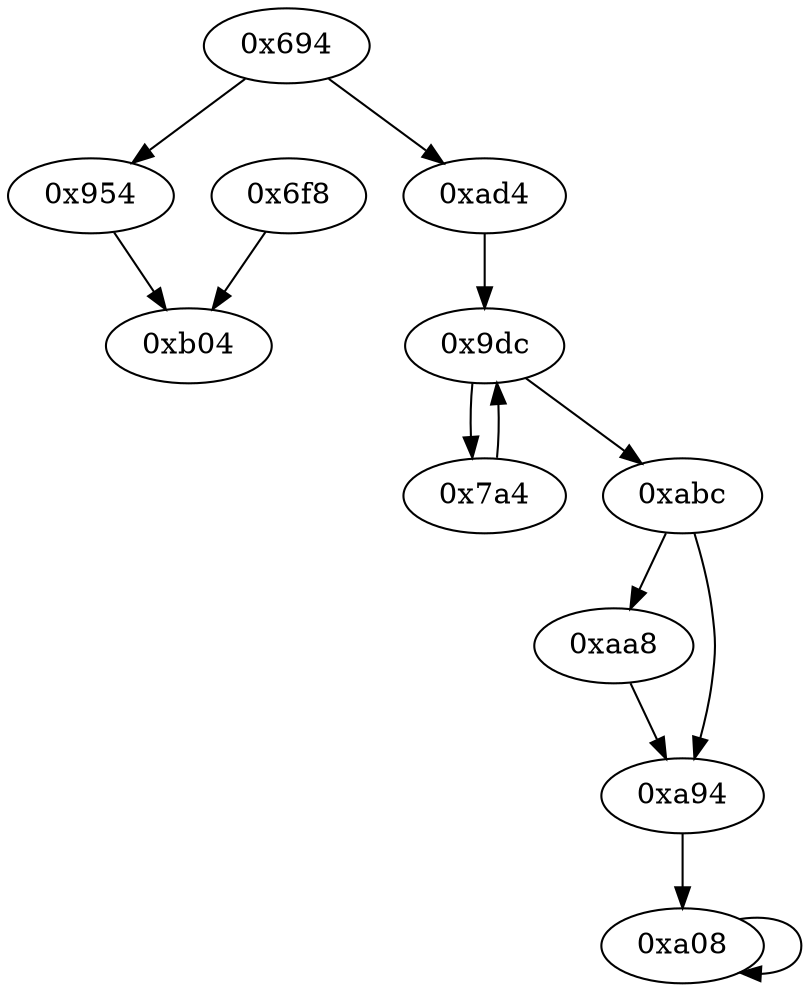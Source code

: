 digraph "" {
	graph ["edge"="{}",
		file="/Users/mark/Documents//论文//第二篇论文//2018-08-24交论文后的备份/2019/CFG/basic-algorithms/binaryadd/1684_recovered.dot",
		"graph"="{u'file': u'/Users/mark/Documents//\u8bba\u6587//\u7b2c\u4e8c\u7bc7\u8bba\u6587//2018-08-24\u4ea4\u8bba\u6587\u540e\u7684\u5907\u4efd/\
2019/CFG/basic-algorithms/binaryadd/1684_recovered.dot'}",
		"node"="{u'opcode': u''}"
	];
	"0xb04"	 [opcode="[u'ldr', u'ldr', u'ldr', u'ldr', u'sub', u'mov', u'sub', u'pop']"];
	"0xa08"	 [opcode="[u'str', u'ldr', u'ldr', u'and', u'ldr', u'add', u'b']"];
	"0xa08" -> "0xa08";
	"0xaa8"	 [opcode="[u'ldr', u'add', u'str', u'ldr', u'b']"];
	"0xa94"	 [opcode="[u'ldr', u'bl', u'ldr', u'sub', u'b']"];
	"0xaa8" -> "0xa94";
	"0x7a4"	 [opcode="[u'ldr', u'ldr', u'smull', u'asr', u'add', u'add', u'sub', u'str', u'ldr', u'smull', u'asr', u'add', u'add', u'sub', u'str', u'ldr', \
u'b']"];
	"0x9dc"	 [opcode="[u'str', u'str', u'str', u'str', u'ldr', u'ldr', u'orr', u'ldr', u'ldr', u'mov', u'b']"];
	"0x7a4" -> "0x9dc";
	"0x694"	 [opcode="[u'push', u'add', u'sub', u'str', u'ldr', u'str', u'ldr', u'ldr', u'str', u'ldr', u'ldr', u'str', u'ldr', u'str', u'ldr', u'str', \
u'ldr', u'str', u'ldr', u'add', u'str', u'ldr', u'add', u'str', u'b']"];
	"0x954"	 [opcode="[u'ldr', u'mov', u'b']"];
	"0x694" -> "0x954";
	"0xad4"	 [opcode="[u'add', u'str', u'ldr', u'b']"];
	"0x694" -> "0xad4";
	"0x9dc" -> "0x7a4";
	"0xabc"	 [opcode="[u'ldr', u'cmp', u'mov', u'strb', u'ldr', u'b']"];
	"0x9dc" -> "0xabc";
	"0x6f8"	 [opcode="[u'ldr', u'mov', u'ldr']"];
	"0x6f8" -> "0xb04";
	"0xabc" -> "0xaa8";
	"0xabc" -> "0xa94";
	"0xa94" -> "0xa08";
	"0x954" -> "0xb04";
	"0xad4" -> "0x9dc";
}
